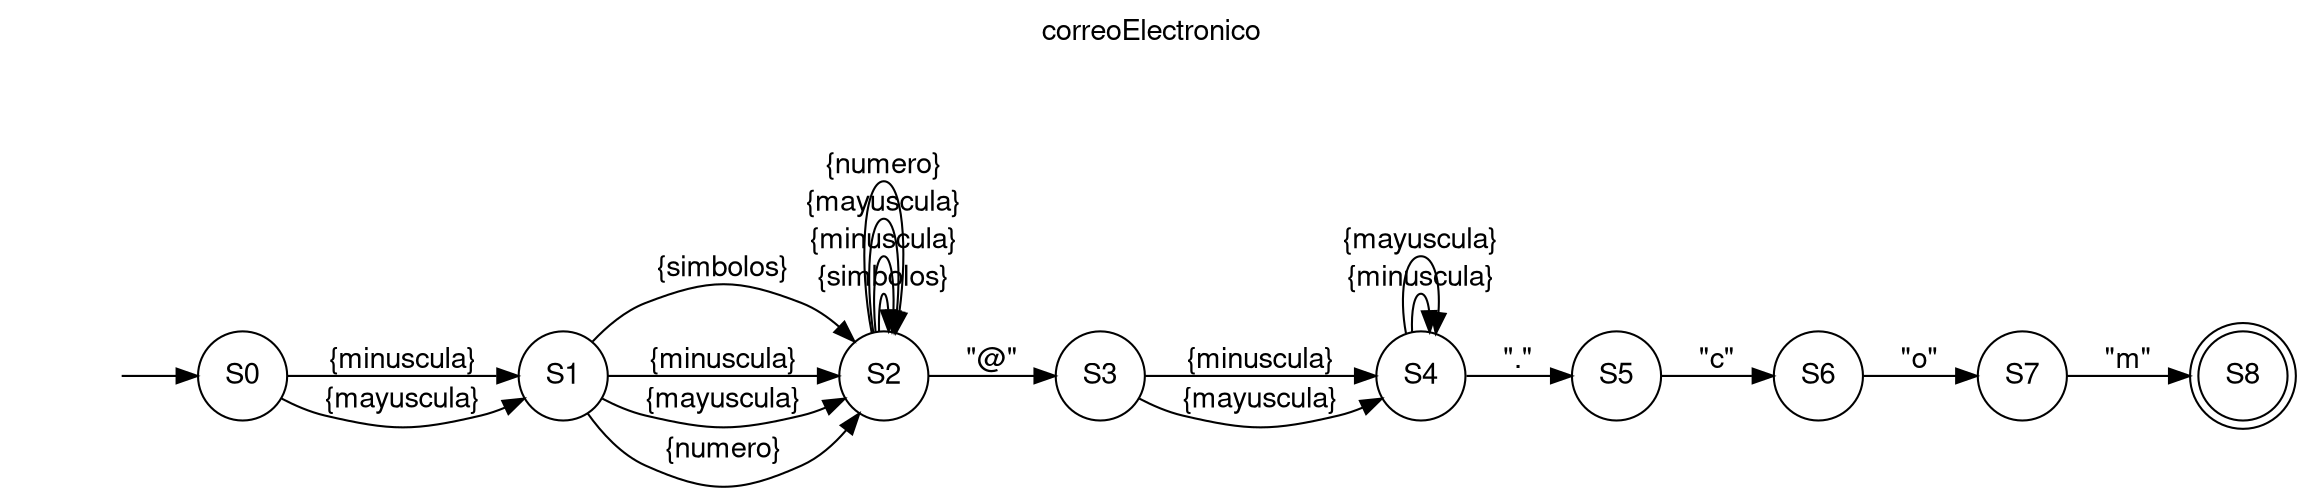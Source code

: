 digraph AFD {
labelloc="t";
    label="correoElectronico";	fontname="Helvetica,Arial,sans-serif"
	node [fontname="Helvetica,Arial,sans-serif"]
	edge [fontname="Helvetica,Arial,sans-serif"]
	rankdir=LR;
begin[shape=none label=""];
node[shape=circle]begin->S0; 
	node [shape = doublecircle]; S8; 
node [shape = circle]; 
S0->S1 [label = "{minuscula}"];
S0->S1 [label = "{mayuscula}"];
S1->S2 [label = "{simbolos}"];
S1->S2 [label = "{minuscula}"];
S1->S2 [label = "{mayuscula}"];
S1->S2 [label = "{numero}"];
S2->S2 [label = "{simbolos}"];
S2->S2 [label = "{minuscula}"];
S2->S2 [label = "{mayuscula}"];
S2->S2 [label = "{numero}"];
S2->S3 [label = "\"@\""];
S3->S4 [label = "{minuscula}"];
S3->S4 [label = "{mayuscula}"];
S4->S4 [label = "{minuscula}"];
S4->S4 [label = "{mayuscula}"];
S4->S5 [label = "\".\""];
S5->S6 [label = "\"c\""];
S6->S7 [label = "\"o\""];
S7->S8 [label = "\"m\""];
}
